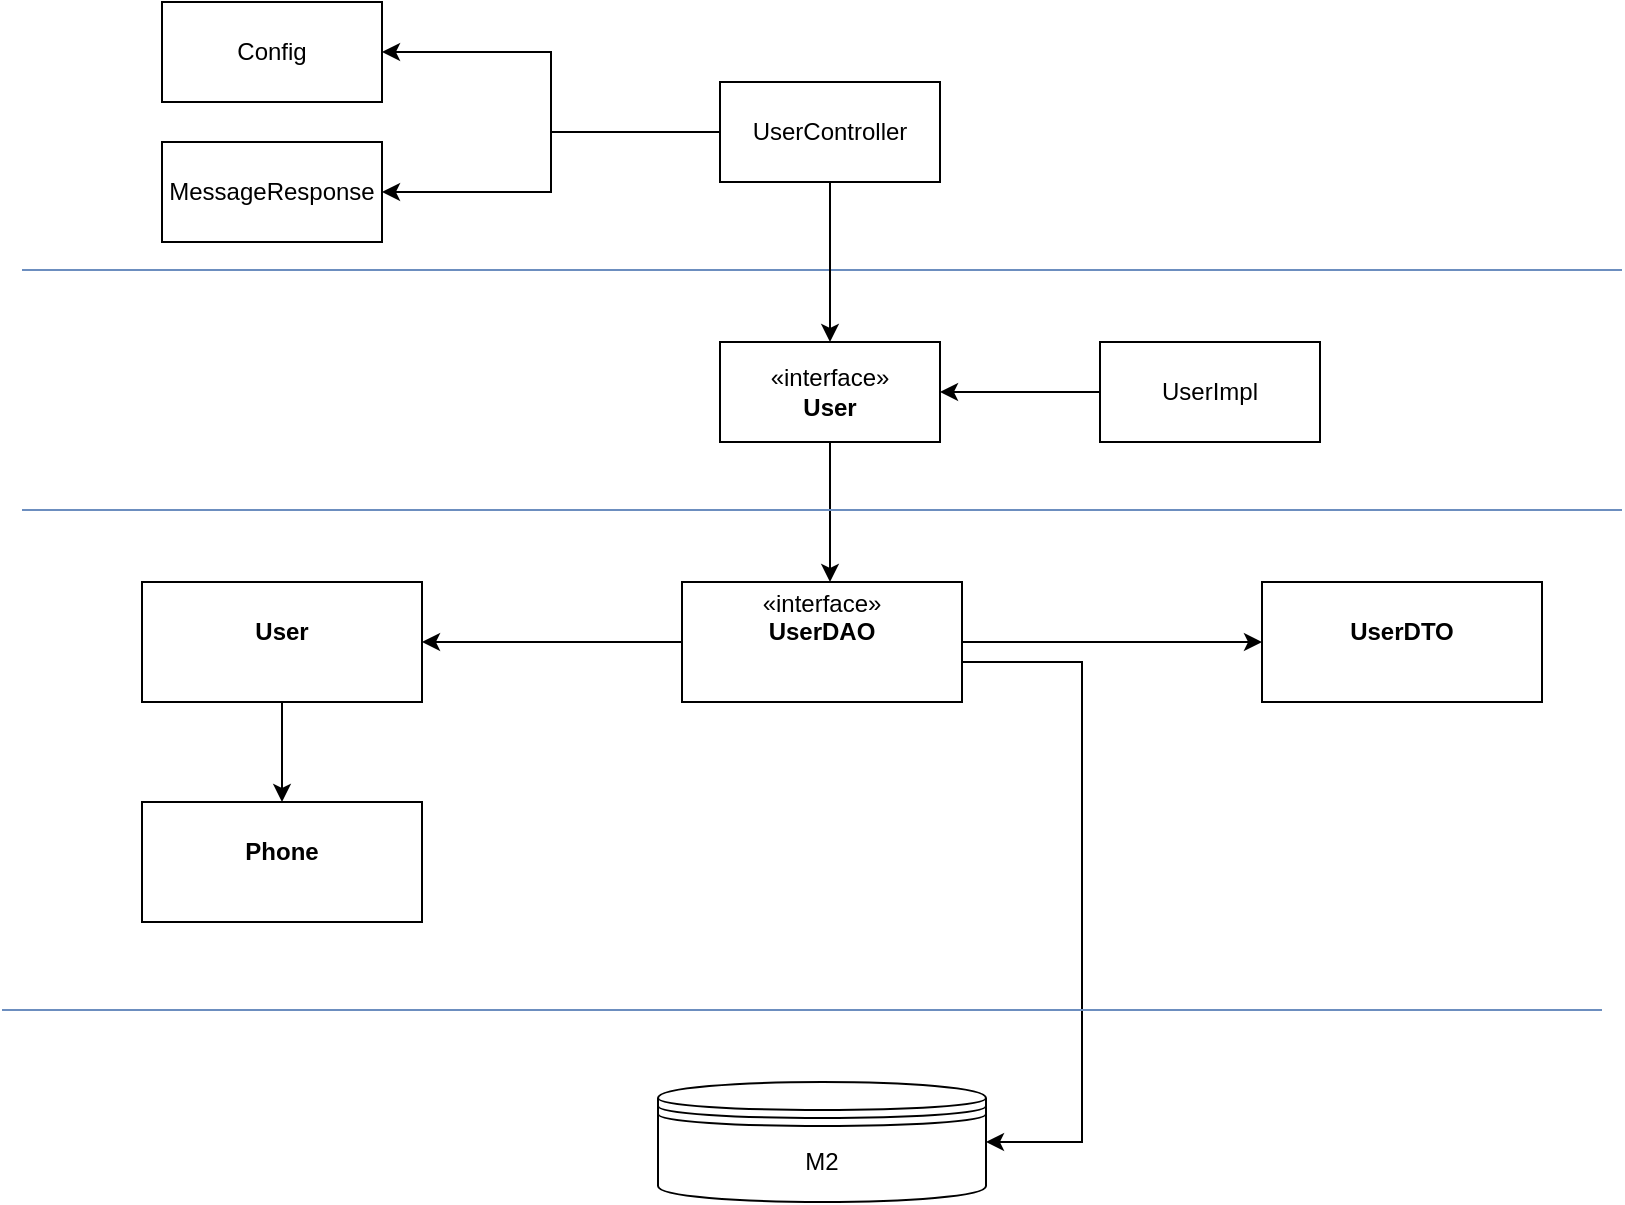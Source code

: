 <mxfile version="23.1.4" type="github">
  <diagram id="C5RBs43oDa-KdzZeNtuy" name="Page-1">
    <mxGraphModel dx="1410" dy="776" grid="1" gridSize="10" guides="1" tooltips="1" connect="1" arrows="1" fold="1" page="1" pageScale="1" pageWidth="827" pageHeight="1169" math="0" shadow="0">
      <root>
        <mxCell id="WIyWlLk6GJQsqaUBKTNV-0" />
        <mxCell id="WIyWlLk6GJQsqaUBKTNV-1" parent="WIyWlLk6GJQsqaUBKTNV-0" />
        <mxCell id="Q2zMbFvxR_m6wFwk5AVr-7" style="edgeStyle=orthogonalEdgeStyle;rounded=0;orthogonalLoop=1;jettySize=auto;html=1;entryX=0.5;entryY=0;entryDx=0;entryDy=0;" edge="1" parent="WIyWlLk6GJQsqaUBKTNV-1" source="Q2zMbFvxR_m6wFwk5AVr-4" target="Q2zMbFvxR_m6wFwk5AVr-6">
          <mxGeometry relative="1" as="geometry" />
        </mxCell>
        <mxCell id="Q2zMbFvxR_m6wFwk5AVr-4" value="&lt;p style=&quot;margin:0px;margin-top:4px;text-align:center;&quot;&gt;&lt;br&gt;&lt;b&gt;User&lt;/b&gt;&lt;/p&gt;" style="verticalAlign=top;align=left;overflow=fill;html=1;whiteSpace=wrap;" vertex="1" parent="WIyWlLk6GJQsqaUBKTNV-1">
          <mxGeometry x="79" y="330" width="140" height="60" as="geometry" />
        </mxCell>
        <mxCell id="Q2zMbFvxR_m6wFwk5AVr-6" value="&lt;p style=&quot;margin:0px;margin-top:4px;text-align:center;&quot;&gt;&lt;br&gt;&lt;b&gt;Phone&lt;/b&gt;&lt;/p&gt;" style="verticalAlign=top;align=left;overflow=fill;html=1;whiteSpace=wrap;" vertex="1" parent="WIyWlLk6GJQsqaUBKTNV-1">
          <mxGeometry x="79" y="440" width="140" height="60" as="geometry" />
        </mxCell>
        <mxCell id="Q2zMbFvxR_m6wFwk5AVr-19" style="edgeStyle=orthogonalEdgeStyle;rounded=0;orthogonalLoop=1;jettySize=auto;html=1;" edge="1" parent="WIyWlLk6GJQsqaUBKTNV-1" source="Q2zMbFvxR_m6wFwk5AVr-10" target="Q2zMbFvxR_m6wFwk5AVr-13">
          <mxGeometry relative="1" as="geometry">
            <Array as="points">
              <mxPoint x="599" y="360" />
              <mxPoint x="599" y="360" />
            </Array>
          </mxGeometry>
        </mxCell>
        <mxCell id="Q2zMbFvxR_m6wFwk5AVr-28" style="edgeStyle=orthogonalEdgeStyle;rounded=0;orthogonalLoop=1;jettySize=auto;html=1;entryX=1;entryY=0.5;entryDx=0;entryDy=0;" edge="1" parent="WIyWlLk6GJQsqaUBKTNV-1" source="Q2zMbFvxR_m6wFwk5AVr-10" target="Q2zMbFvxR_m6wFwk5AVr-4">
          <mxGeometry relative="1" as="geometry">
            <Array as="points">
              <mxPoint x="249" y="360" />
              <mxPoint x="249" y="360" />
            </Array>
          </mxGeometry>
        </mxCell>
        <mxCell id="Q2zMbFvxR_m6wFwk5AVr-10" value="&lt;p style=&quot;margin:0px;margin-top:4px;text-align:center;&quot;&gt;«interface»&lt;br style=&quot;border-color: var(--border-color);&quot;&gt;&lt;b style=&quot;border-color: var(--border-color);&quot;&gt;UserDAO&lt;/b&gt;&lt;/p&gt;" style="verticalAlign=top;align=left;overflow=fill;html=1;whiteSpace=wrap;" vertex="1" parent="WIyWlLk6GJQsqaUBKTNV-1">
          <mxGeometry x="349" y="330" width="140" height="60" as="geometry" />
        </mxCell>
        <mxCell id="Q2zMbFvxR_m6wFwk5AVr-13" value="&lt;p style=&quot;margin:0px;margin-top:4px;text-align:center;&quot;&gt;&lt;br&gt;&lt;b&gt;UserDTO&lt;/b&gt;&lt;/p&gt;" style="verticalAlign=top;align=left;overflow=fill;html=1;whiteSpace=wrap;" vertex="1" parent="WIyWlLk6GJQsqaUBKTNV-1">
          <mxGeometry x="639" y="330" width="140" height="60" as="geometry" />
        </mxCell>
        <mxCell id="Q2zMbFvxR_m6wFwk5AVr-17" value="M2" style="shape=datastore;whiteSpace=wrap;html=1;" vertex="1" parent="WIyWlLk6GJQsqaUBKTNV-1">
          <mxGeometry x="337" y="580" width="164" height="60" as="geometry" />
        </mxCell>
        <mxCell id="Q2zMbFvxR_m6wFwk5AVr-18" style="edgeStyle=orthogonalEdgeStyle;rounded=0;orthogonalLoop=1;jettySize=auto;html=1;entryX=1;entryY=0.5;entryDx=0;entryDy=0;" edge="1" parent="WIyWlLk6GJQsqaUBKTNV-1" source="Q2zMbFvxR_m6wFwk5AVr-10" target="Q2zMbFvxR_m6wFwk5AVr-17">
          <mxGeometry relative="1" as="geometry">
            <Array as="points">
              <mxPoint x="549" y="370" />
              <mxPoint x="549" y="610" />
            </Array>
          </mxGeometry>
        </mxCell>
        <mxCell id="Q2zMbFvxR_m6wFwk5AVr-26" style="edgeStyle=orthogonalEdgeStyle;rounded=0;orthogonalLoop=1;jettySize=auto;html=1;" edge="1" parent="WIyWlLk6GJQsqaUBKTNV-1" source="Q2zMbFvxR_m6wFwk5AVr-21" target="Q2zMbFvxR_m6wFwk5AVr-10">
          <mxGeometry relative="1" as="geometry">
            <Array as="points">
              <mxPoint x="423" y="300" />
              <mxPoint x="423" y="300" />
            </Array>
          </mxGeometry>
        </mxCell>
        <mxCell id="Q2zMbFvxR_m6wFwk5AVr-21" value="«interface»&lt;br&gt;&lt;b&gt;User&lt;/b&gt;" style="html=1;whiteSpace=wrap;" vertex="1" parent="WIyWlLk6GJQsqaUBKTNV-1">
          <mxGeometry x="368" y="210" width="110" height="50" as="geometry" />
        </mxCell>
        <mxCell id="Q2zMbFvxR_m6wFwk5AVr-25" style="edgeStyle=orthogonalEdgeStyle;rounded=0;orthogonalLoop=1;jettySize=auto;html=1;" edge="1" parent="WIyWlLk6GJQsqaUBKTNV-1" source="Q2zMbFvxR_m6wFwk5AVr-23" target="Q2zMbFvxR_m6wFwk5AVr-21">
          <mxGeometry relative="1" as="geometry" />
        </mxCell>
        <mxCell id="Q2zMbFvxR_m6wFwk5AVr-23" value="UserImpl" style="html=1;whiteSpace=wrap;" vertex="1" parent="WIyWlLk6GJQsqaUBKTNV-1">
          <mxGeometry x="558" y="210" width="110" height="50" as="geometry" />
        </mxCell>
        <mxCell id="Q2zMbFvxR_m6wFwk5AVr-29" value="" style="line;strokeWidth=1;fillColor=#dae8fc;align=left;verticalAlign=middle;spacingTop=-1;spacingLeft=3;spacingRight=3;rotatable=0;labelPosition=right;points=[];portConstraint=eastwest;strokeColor=#6c8ebf;" vertex="1" parent="WIyWlLk6GJQsqaUBKTNV-1">
          <mxGeometry x="19" y="290" width="800" height="8" as="geometry" />
        </mxCell>
        <mxCell id="Q2zMbFvxR_m6wFwk5AVr-30" value="" style="line;strokeWidth=1;fillColor=#dae8fc;align=left;verticalAlign=middle;spacingTop=-1;spacingLeft=3;spacingRight=3;rotatable=0;labelPosition=right;points=[];portConstraint=eastwest;strokeColor=#6c8ebf;" vertex="1" parent="WIyWlLk6GJQsqaUBKTNV-1">
          <mxGeometry x="19" y="170" width="800" height="8" as="geometry" />
        </mxCell>
        <mxCell id="Q2zMbFvxR_m6wFwk5AVr-32" style="edgeStyle=orthogonalEdgeStyle;rounded=0;orthogonalLoop=1;jettySize=auto;html=1;" edge="1" parent="WIyWlLk6GJQsqaUBKTNV-1" source="Q2zMbFvxR_m6wFwk5AVr-31" target="Q2zMbFvxR_m6wFwk5AVr-21">
          <mxGeometry relative="1" as="geometry" />
        </mxCell>
        <mxCell id="Q2zMbFvxR_m6wFwk5AVr-34" style="edgeStyle=orthogonalEdgeStyle;rounded=0;orthogonalLoop=1;jettySize=auto;html=1;" edge="1" parent="WIyWlLk6GJQsqaUBKTNV-1" source="Q2zMbFvxR_m6wFwk5AVr-31" target="Q2zMbFvxR_m6wFwk5AVr-33">
          <mxGeometry relative="1" as="geometry" />
        </mxCell>
        <mxCell id="Q2zMbFvxR_m6wFwk5AVr-37" style="edgeStyle=orthogonalEdgeStyle;rounded=0;orthogonalLoop=1;jettySize=auto;html=1;entryX=1;entryY=0.5;entryDx=0;entryDy=0;" edge="1" parent="WIyWlLk6GJQsqaUBKTNV-1" source="Q2zMbFvxR_m6wFwk5AVr-31" target="Q2zMbFvxR_m6wFwk5AVr-36">
          <mxGeometry relative="1" as="geometry" />
        </mxCell>
        <mxCell id="Q2zMbFvxR_m6wFwk5AVr-31" value="UserController" style="html=1;whiteSpace=wrap;" vertex="1" parent="WIyWlLk6GJQsqaUBKTNV-1">
          <mxGeometry x="368" y="80" width="110" height="50" as="geometry" />
        </mxCell>
        <mxCell id="Q2zMbFvxR_m6wFwk5AVr-33" value="Config" style="html=1;whiteSpace=wrap;" vertex="1" parent="WIyWlLk6GJQsqaUBKTNV-1">
          <mxGeometry x="89" y="40" width="110" height="50" as="geometry" />
        </mxCell>
        <mxCell id="Q2zMbFvxR_m6wFwk5AVr-35" value="" style="line;strokeWidth=1;fillColor=#dae8fc;align=left;verticalAlign=middle;spacingTop=-1;spacingLeft=3;spacingRight=3;rotatable=0;labelPosition=right;points=[];portConstraint=eastwest;strokeColor=#6c8ebf;" vertex="1" parent="WIyWlLk6GJQsqaUBKTNV-1">
          <mxGeometry x="9" y="540" width="800" height="8" as="geometry" />
        </mxCell>
        <mxCell id="Q2zMbFvxR_m6wFwk5AVr-36" value="MessageResponse" style="html=1;whiteSpace=wrap;" vertex="1" parent="WIyWlLk6GJQsqaUBKTNV-1">
          <mxGeometry x="89" y="110" width="110" height="50" as="geometry" />
        </mxCell>
      </root>
    </mxGraphModel>
  </diagram>
</mxfile>
